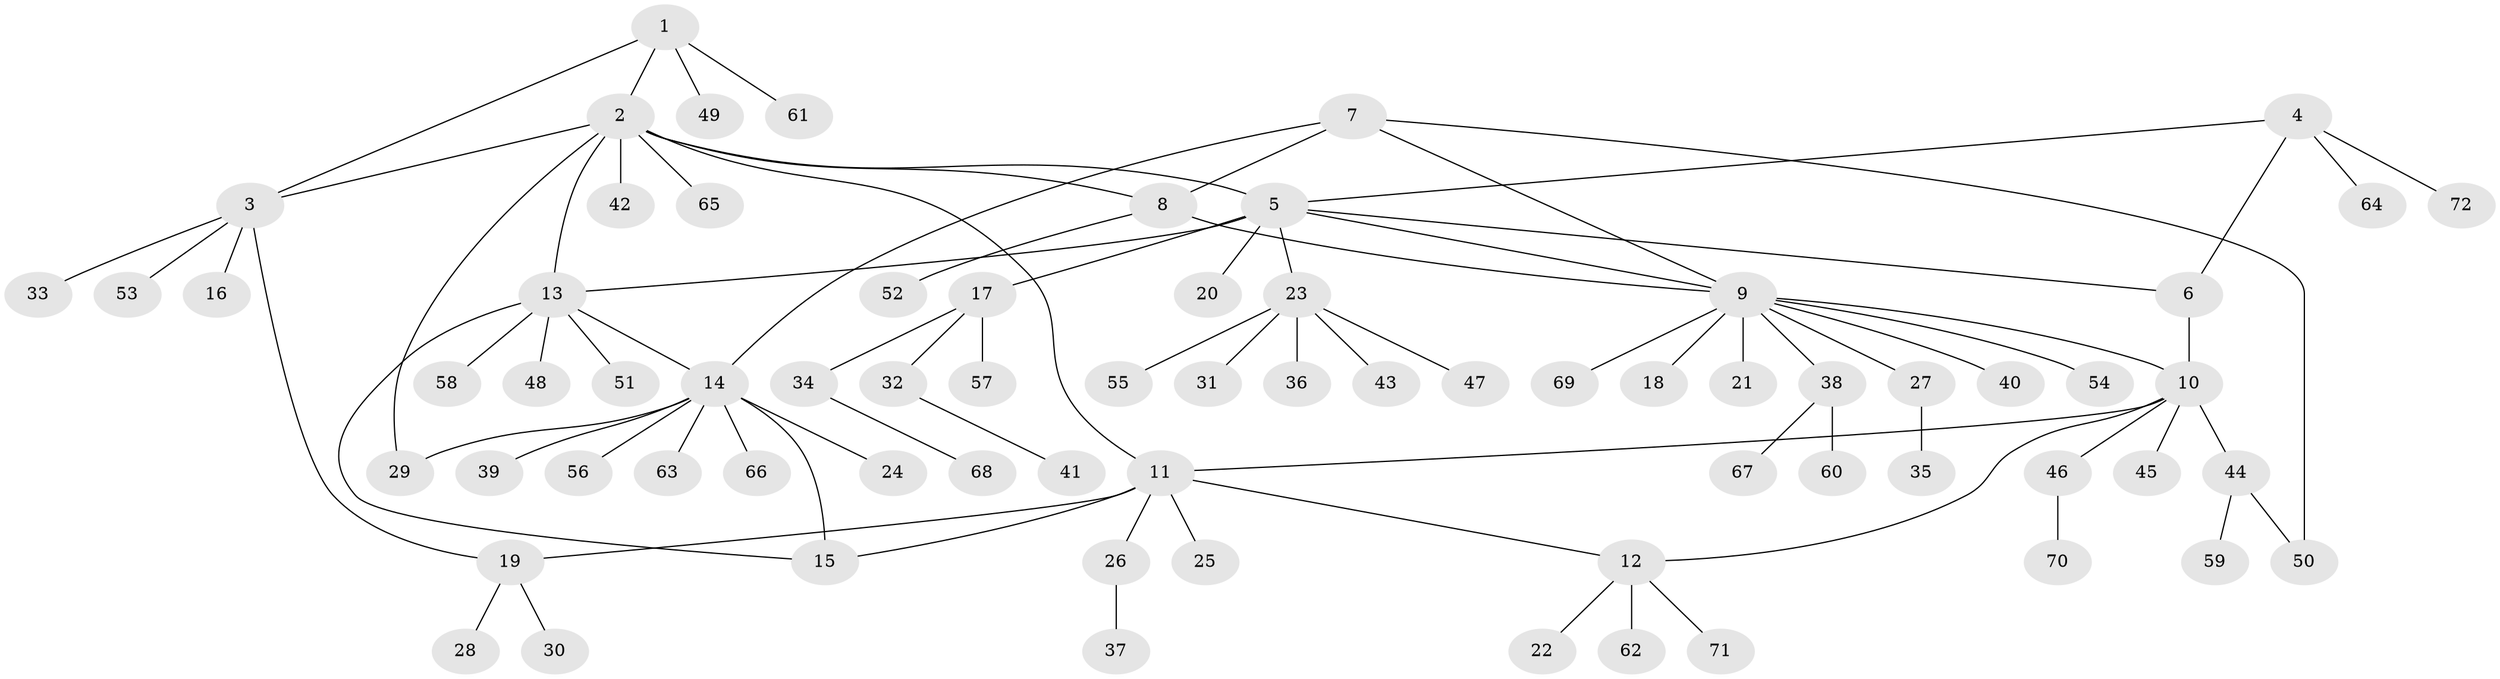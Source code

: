 // coarse degree distribution, {3: 0.09803921568627451, 13: 0.0196078431372549, 5: 0.0784313725490196, 4: 0.0392156862745098, 9: 0.0196078431372549, 6: 0.0392156862745098, 8: 0.0196078431372549, 1: 0.6470588235294118, 2: 0.0392156862745098}
// Generated by graph-tools (version 1.1) at 2025/52/02/27/25 19:52:19]
// undirected, 72 vertices, 85 edges
graph export_dot {
graph [start="1"]
  node [color=gray90,style=filled];
  1;
  2;
  3;
  4;
  5;
  6;
  7;
  8;
  9;
  10;
  11;
  12;
  13;
  14;
  15;
  16;
  17;
  18;
  19;
  20;
  21;
  22;
  23;
  24;
  25;
  26;
  27;
  28;
  29;
  30;
  31;
  32;
  33;
  34;
  35;
  36;
  37;
  38;
  39;
  40;
  41;
  42;
  43;
  44;
  45;
  46;
  47;
  48;
  49;
  50;
  51;
  52;
  53;
  54;
  55;
  56;
  57;
  58;
  59;
  60;
  61;
  62;
  63;
  64;
  65;
  66;
  67;
  68;
  69;
  70;
  71;
  72;
  1 -- 2;
  1 -- 3;
  1 -- 49;
  1 -- 61;
  2 -- 3;
  2 -- 5;
  2 -- 8;
  2 -- 11;
  2 -- 13;
  2 -- 29;
  2 -- 42;
  2 -- 65;
  3 -- 16;
  3 -- 19;
  3 -- 33;
  3 -- 53;
  4 -- 5;
  4 -- 6;
  4 -- 64;
  4 -- 72;
  5 -- 6;
  5 -- 9;
  5 -- 13;
  5 -- 17;
  5 -- 20;
  5 -- 23;
  6 -- 10;
  7 -- 8;
  7 -- 9;
  7 -- 14;
  7 -- 50;
  8 -- 9;
  8 -- 52;
  9 -- 10;
  9 -- 18;
  9 -- 21;
  9 -- 27;
  9 -- 38;
  9 -- 40;
  9 -- 54;
  9 -- 69;
  10 -- 11;
  10 -- 12;
  10 -- 44;
  10 -- 45;
  10 -- 46;
  11 -- 12;
  11 -- 15;
  11 -- 19;
  11 -- 25;
  11 -- 26;
  12 -- 22;
  12 -- 62;
  12 -- 71;
  13 -- 14;
  13 -- 15;
  13 -- 48;
  13 -- 51;
  13 -- 58;
  14 -- 15;
  14 -- 24;
  14 -- 29;
  14 -- 39;
  14 -- 56;
  14 -- 63;
  14 -- 66;
  17 -- 32;
  17 -- 34;
  17 -- 57;
  19 -- 28;
  19 -- 30;
  23 -- 31;
  23 -- 36;
  23 -- 43;
  23 -- 47;
  23 -- 55;
  26 -- 37;
  27 -- 35;
  32 -- 41;
  34 -- 68;
  38 -- 60;
  38 -- 67;
  44 -- 50;
  44 -- 59;
  46 -- 70;
}
